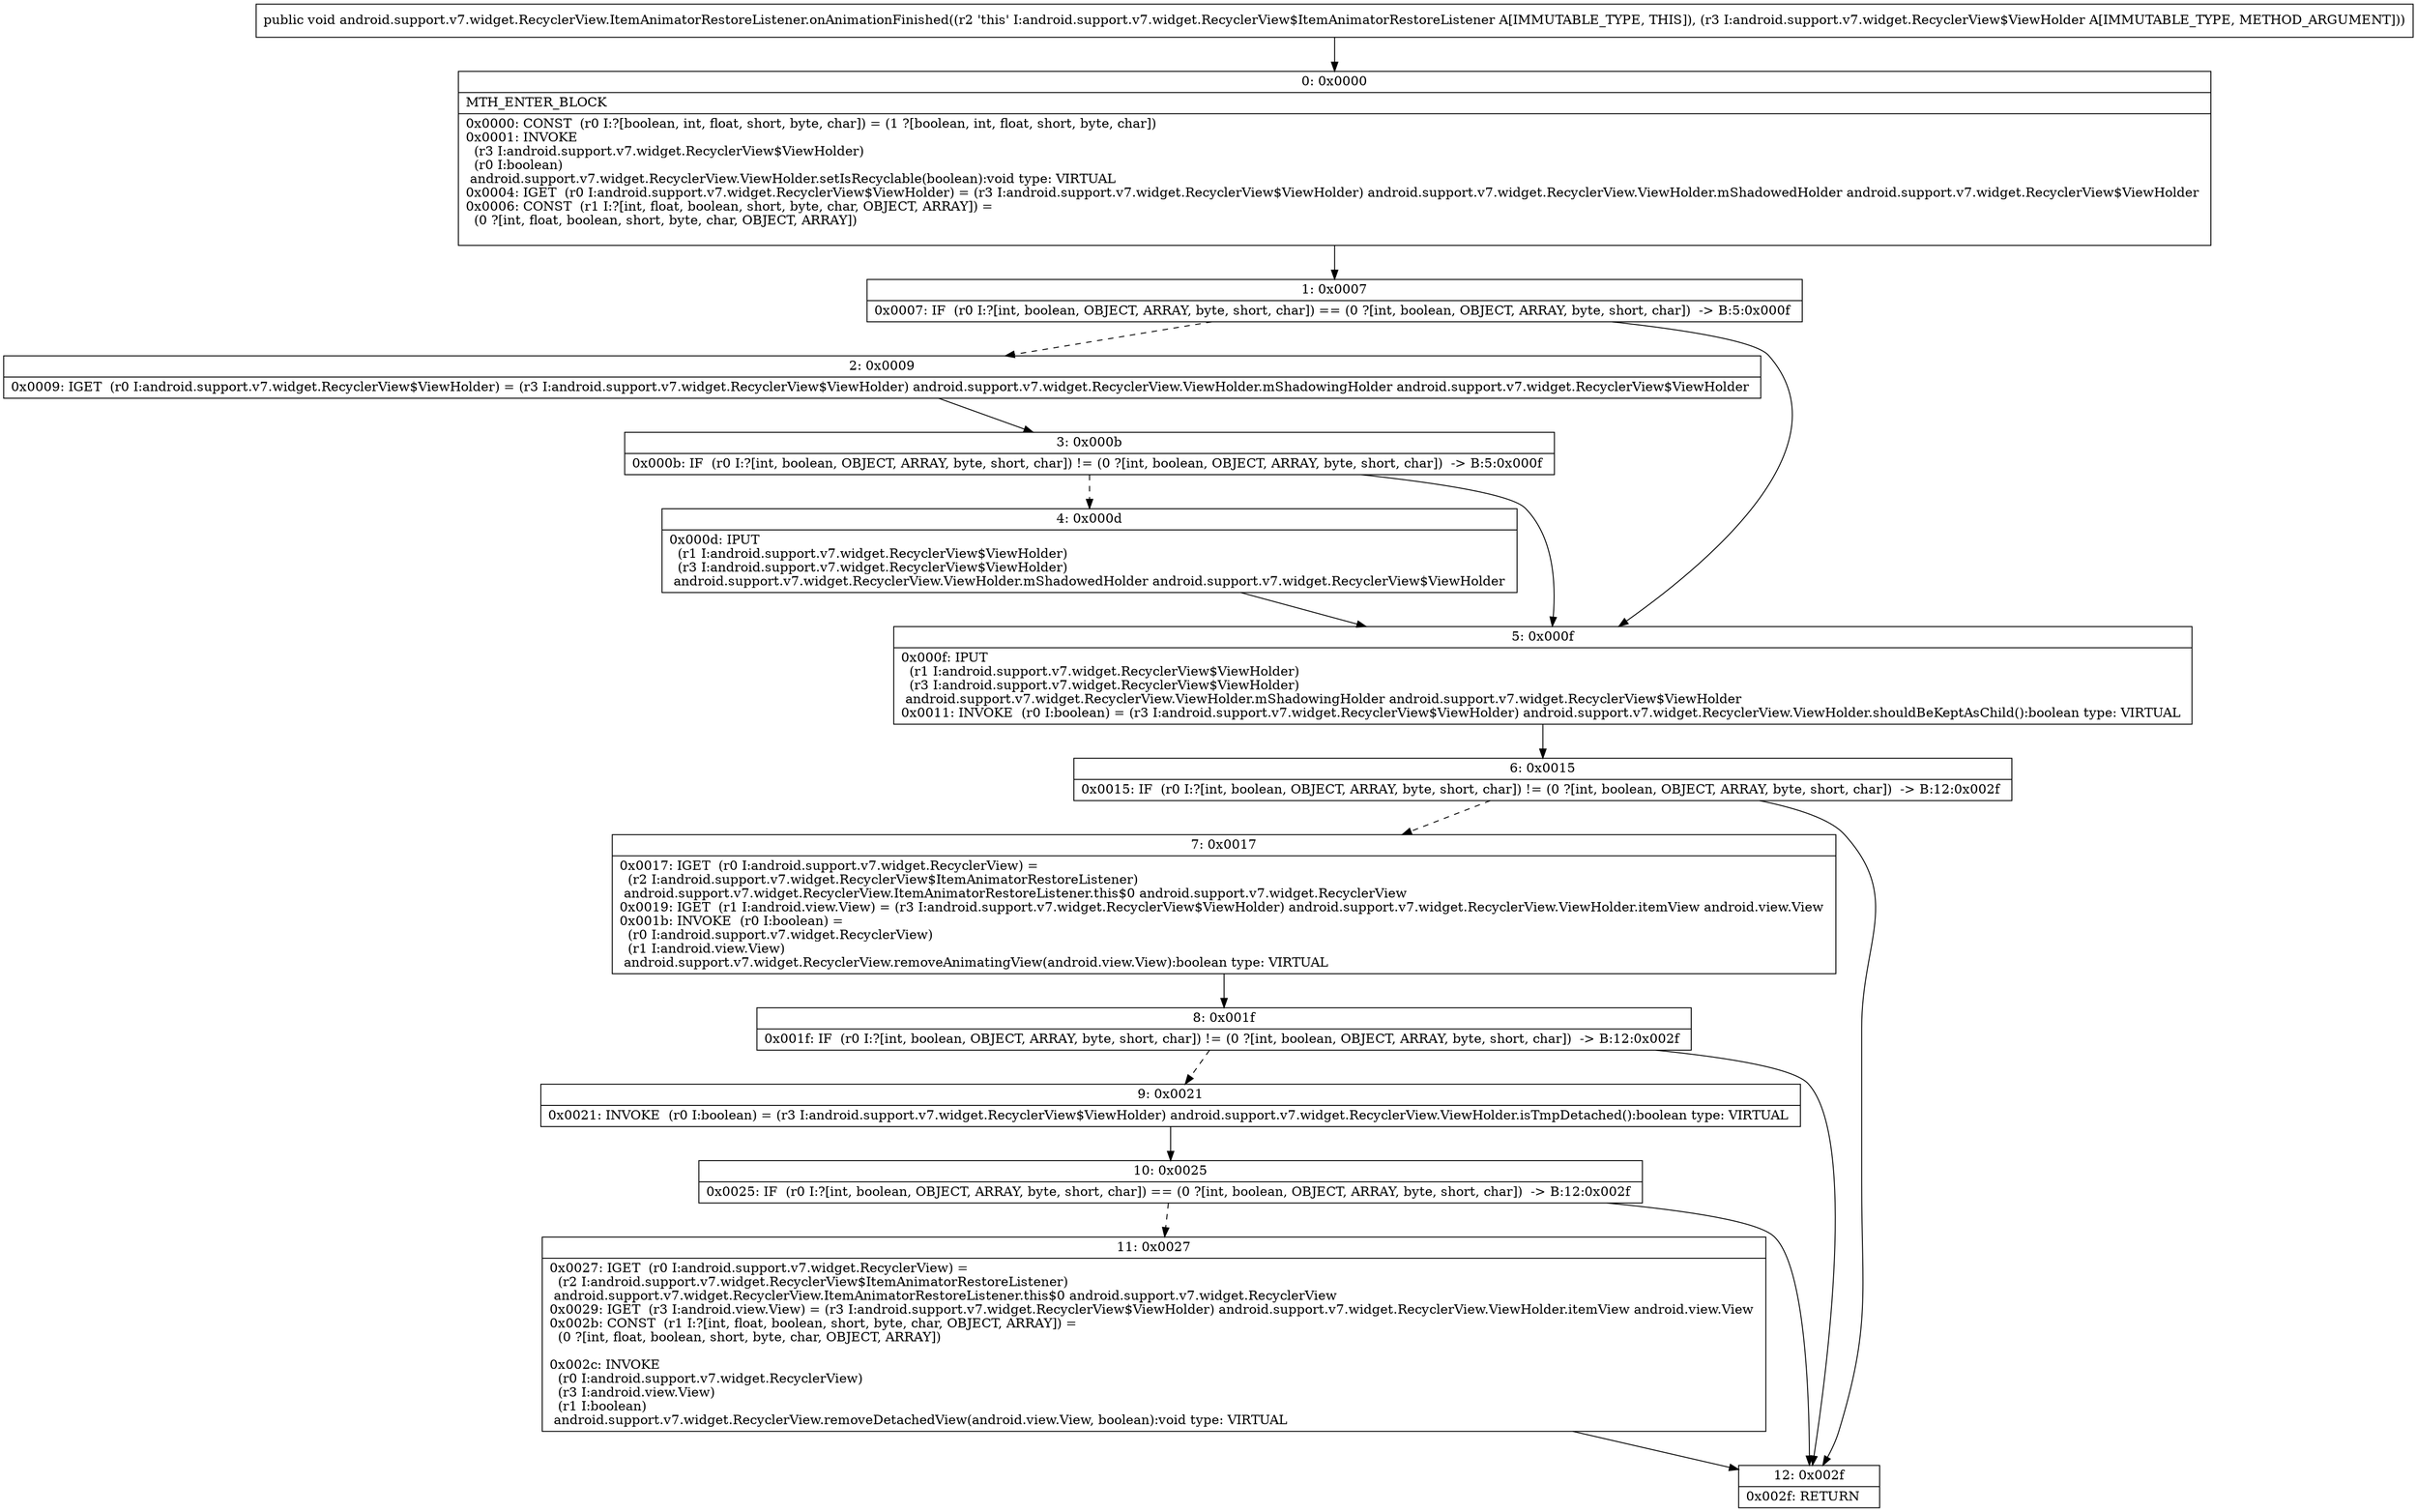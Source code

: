 digraph "CFG forandroid.support.v7.widget.RecyclerView.ItemAnimatorRestoreListener.onAnimationFinished(Landroid\/support\/v7\/widget\/RecyclerView$ViewHolder;)V" {
Node_0 [shape=record,label="{0\:\ 0x0000|MTH_ENTER_BLOCK\l|0x0000: CONST  (r0 I:?[boolean, int, float, short, byte, char]) = (1 ?[boolean, int, float, short, byte, char]) \l0x0001: INVOKE  \l  (r3 I:android.support.v7.widget.RecyclerView$ViewHolder)\l  (r0 I:boolean)\l android.support.v7.widget.RecyclerView.ViewHolder.setIsRecyclable(boolean):void type: VIRTUAL \l0x0004: IGET  (r0 I:android.support.v7.widget.RecyclerView$ViewHolder) = (r3 I:android.support.v7.widget.RecyclerView$ViewHolder) android.support.v7.widget.RecyclerView.ViewHolder.mShadowedHolder android.support.v7.widget.RecyclerView$ViewHolder \l0x0006: CONST  (r1 I:?[int, float, boolean, short, byte, char, OBJECT, ARRAY]) = \l  (0 ?[int, float, boolean, short, byte, char, OBJECT, ARRAY])\l \l}"];
Node_1 [shape=record,label="{1\:\ 0x0007|0x0007: IF  (r0 I:?[int, boolean, OBJECT, ARRAY, byte, short, char]) == (0 ?[int, boolean, OBJECT, ARRAY, byte, short, char])  \-\> B:5:0x000f \l}"];
Node_2 [shape=record,label="{2\:\ 0x0009|0x0009: IGET  (r0 I:android.support.v7.widget.RecyclerView$ViewHolder) = (r3 I:android.support.v7.widget.RecyclerView$ViewHolder) android.support.v7.widget.RecyclerView.ViewHolder.mShadowingHolder android.support.v7.widget.RecyclerView$ViewHolder \l}"];
Node_3 [shape=record,label="{3\:\ 0x000b|0x000b: IF  (r0 I:?[int, boolean, OBJECT, ARRAY, byte, short, char]) != (0 ?[int, boolean, OBJECT, ARRAY, byte, short, char])  \-\> B:5:0x000f \l}"];
Node_4 [shape=record,label="{4\:\ 0x000d|0x000d: IPUT  \l  (r1 I:android.support.v7.widget.RecyclerView$ViewHolder)\l  (r3 I:android.support.v7.widget.RecyclerView$ViewHolder)\l android.support.v7.widget.RecyclerView.ViewHolder.mShadowedHolder android.support.v7.widget.RecyclerView$ViewHolder \l}"];
Node_5 [shape=record,label="{5\:\ 0x000f|0x000f: IPUT  \l  (r1 I:android.support.v7.widget.RecyclerView$ViewHolder)\l  (r3 I:android.support.v7.widget.RecyclerView$ViewHolder)\l android.support.v7.widget.RecyclerView.ViewHolder.mShadowingHolder android.support.v7.widget.RecyclerView$ViewHolder \l0x0011: INVOKE  (r0 I:boolean) = (r3 I:android.support.v7.widget.RecyclerView$ViewHolder) android.support.v7.widget.RecyclerView.ViewHolder.shouldBeKeptAsChild():boolean type: VIRTUAL \l}"];
Node_6 [shape=record,label="{6\:\ 0x0015|0x0015: IF  (r0 I:?[int, boolean, OBJECT, ARRAY, byte, short, char]) != (0 ?[int, boolean, OBJECT, ARRAY, byte, short, char])  \-\> B:12:0x002f \l}"];
Node_7 [shape=record,label="{7\:\ 0x0017|0x0017: IGET  (r0 I:android.support.v7.widget.RecyclerView) = \l  (r2 I:android.support.v7.widget.RecyclerView$ItemAnimatorRestoreListener)\l android.support.v7.widget.RecyclerView.ItemAnimatorRestoreListener.this$0 android.support.v7.widget.RecyclerView \l0x0019: IGET  (r1 I:android.view.View) = (r3 I:android.support.v7.widget.RecyclerView$ViewHolder) android.support.v7.widget.RecyclerView.ViewHolder.itemView android.view.View \l0x001b: INVOKE  (r0 I:boolean) = \l  (r0 I:android.support.v7.widget.RecyclerView)\l  (r1 I:android.view.View)\l android.support.v7.widget.RecyclerView.removeAnimatingView(android.view.View):boolean type: VIRTUAL \l}"];
Node_8 [shape=record,label="{8\:\ 0x001f|0x001f: IF  (r0 I:?[int, boolean, OBJECT, ARRAY, byte, short, char]) != (0 ?[int, boolean, OBJECT, ARRAY, byte, short, char])  \-\> B:12:0x002f \l}"];
Node_9 [shape=record,label="{9\:\ 0x0021|0x0021: INVOKE  (r0 I:boolean) = (r3 I:android.support.v7.widget.RecyclerView$ViewHolder) android.support.v7.widget.RecyclerView.ViewHolder.isTmpDetached():boolean type: VIRTUAL \l}"];
Node_10 [shape=record,label="{10\:\ 0x0025|0x0025: IF  (r0 I:?[int, boolean, OBJECT, ARRAY, byte, short, char]) == (0 ?[int, boolean, OBJECT, ARRAY, byte, short, char])  \-\> B:12:0x002f \l}"];
Node_11 [shape=record,label="{11\:\ 0x0027|0x0027: IGET  (r0 I:android.support.v7.widget.RecyclerView) = \l  (r2 I:android.support.v7.widget.RecyclerView$ItemAnimatorRestoreListener)\l android.support.v7.widget.RecyclerView.ItemAnimatorRestoreListener.this$0 android.support.v7.widget.RecyclerView \l0x0029: IGET  (r3 I:android.view.View) = (r3 I:android.support.v7.widget.RecyclerView$ViewHolder) android.support.v7.widget.RecyclerView.ViewHolder.itemView android.view.View \l0x002b: CONST  (r1 I:?[int, float, boolean, short, byte, char, OBJECT, ARRAY]) = \l  (0 ?[int, float, boolean, short, byte, char, OBJECT, ARRAY])\l \l0x002c: INVOKE  \l  (r0 I:android.support.v7.widget.RecyclerView)\l  (r3 I:android.view.View)\l  (r1 I:boolean)\l android.support.v7.widget.RecyclerView.removeDetachedView(android.view.View, boolean):void type: VIRTUAL \l}"];
Node_12 [shape=record,label="{12\:\ 0x002f|0x002f: RETURN   \l}"];
MethodNode[shape=record,label="{public void android.support.v7.widget.RecyclerView.ItemAnimatorRestoreListener.onAnimationFinished((r2 'this' I:android.support.v7.widget.RecyclerView$ItemAnimatorRestoreListener A[IMMUTABLE_TYPE, THIS]), (r3 I:android.support.v7.widget.RecyclerView$ViewHolder A[IMMUTABLE_TYPE, METHOD_ARGUMENT])) }"];
MethodNode -> Node_0;
Node_0 -> Node_1;
Node_1 -> Node_2[style=dashed];
Node_1 -> Node_5;
Node_2 -> Node_3;
Node_3 -> Node_4[style=dashed];
Node_3 -> Node_5;
Node_4 -> Node_5;
Node_5 -> Node_6;
Node_6 -> Node_7[style=dashed];
Node_6 -> Node_12;
Node_7 -> Node_8;
Node_8 -> Node_9[style=dashed];
Node_8 -> Node_12;
Node_9 -> Node_10;
Node_10 -> Node_11[style=dashed];
Node_10 -> Node_12;
Node_11 -> Node_12;
}

